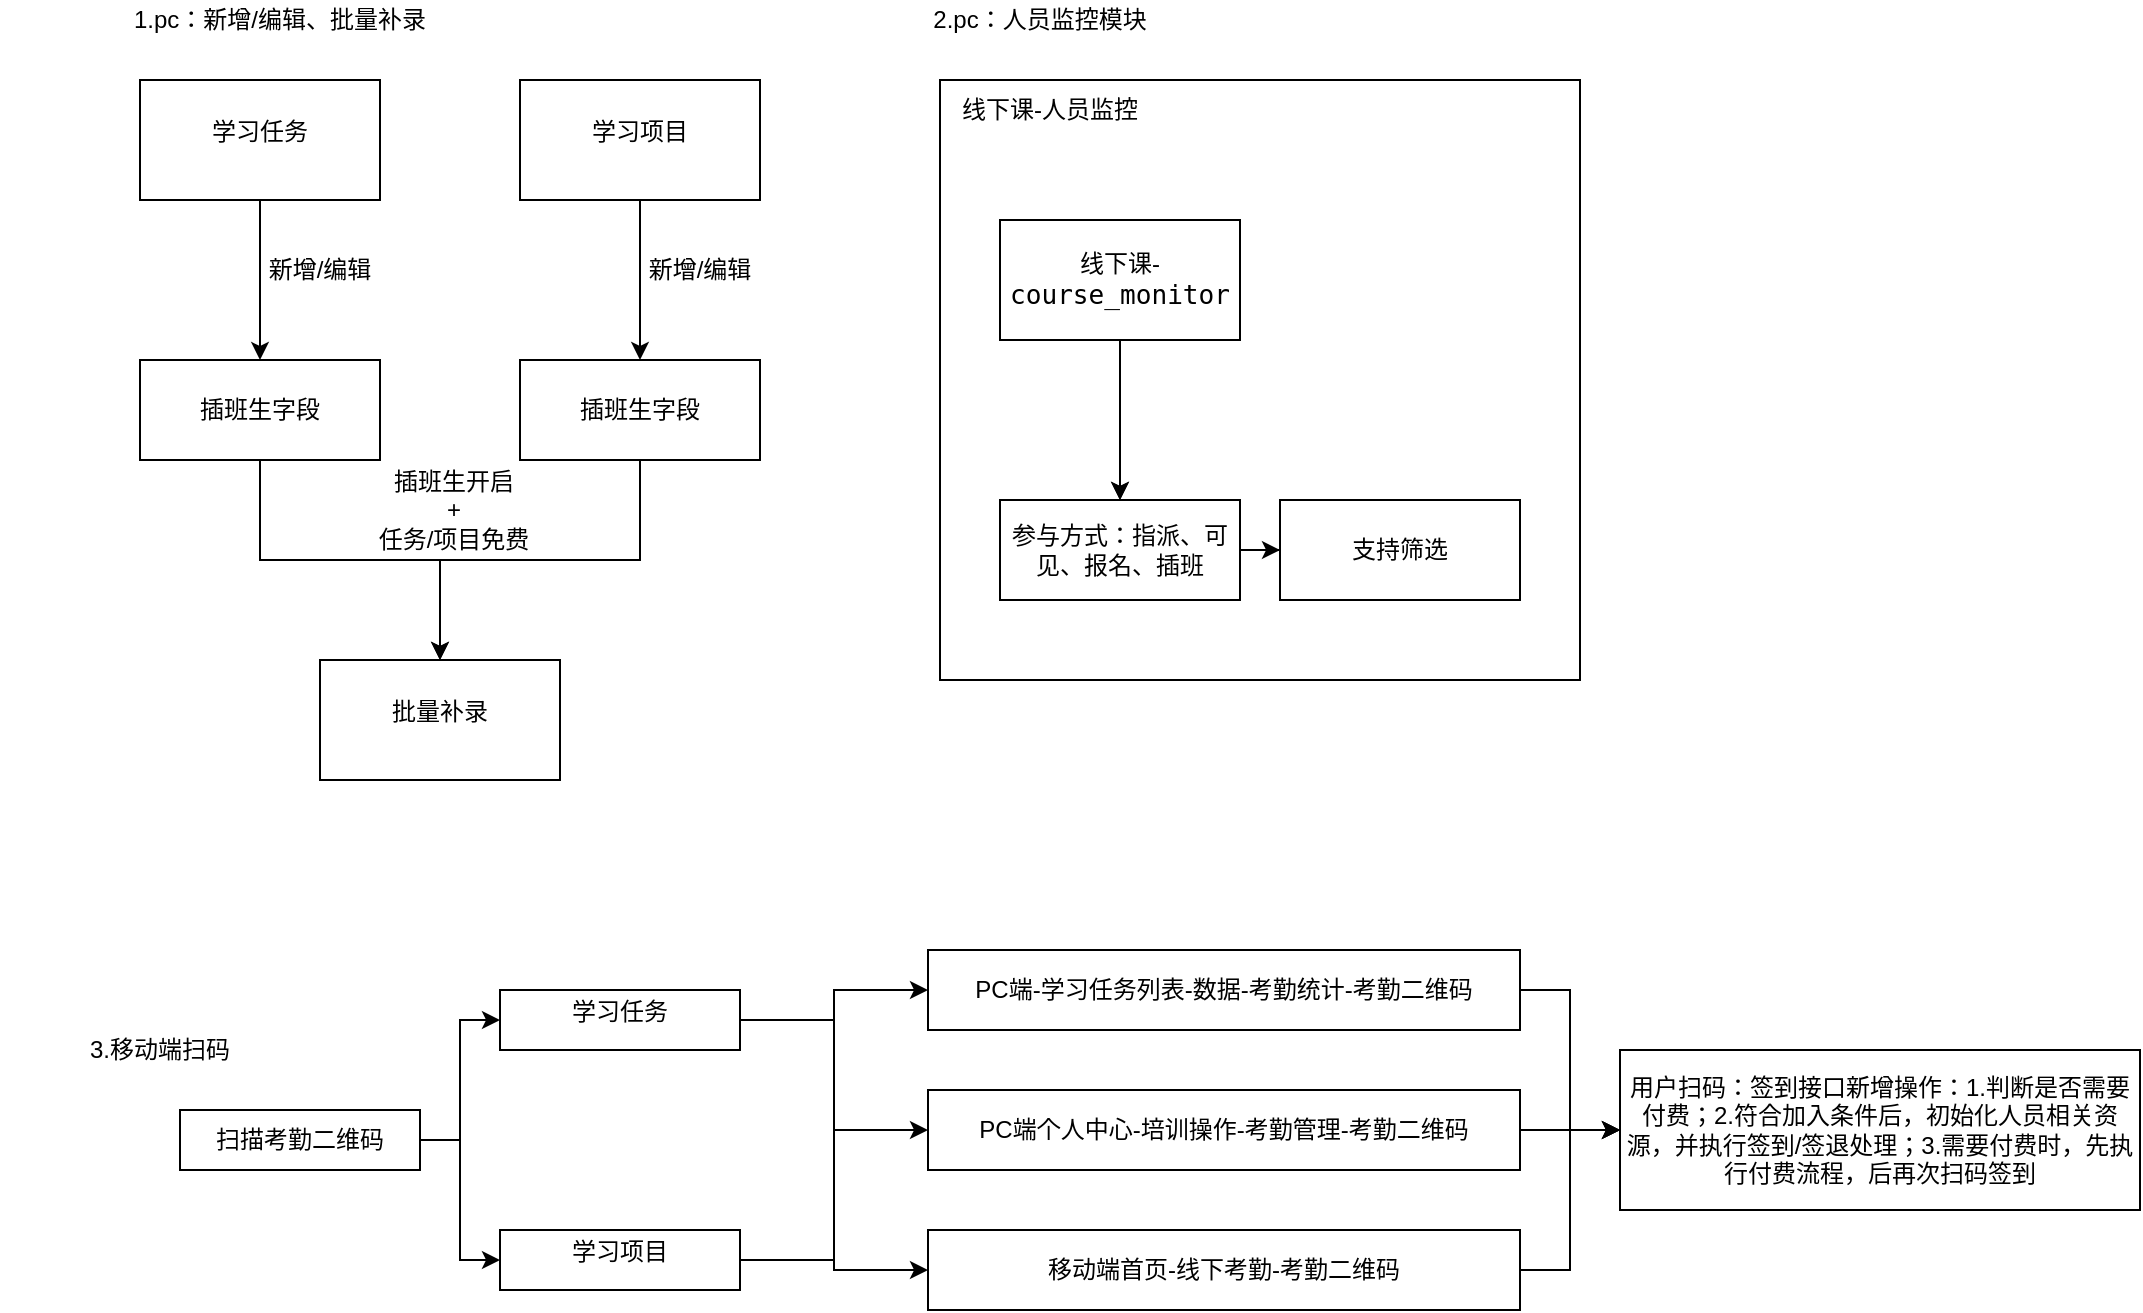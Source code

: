 <mxfile version="15.7.0" type="github">
  <diagram id="QQz61ZircIYbnm9vTsVw" name="第 1 页">
    <mxGraphModel dx="2489" dy="762" grid="1" gridSize="10" guides="1" tooltips="1" connect="1" arrows="1" fold="1" page="1" pageScale="1" pageWidth="827" pageHeight="1169" math="0" shadow="0">
      <root>
        <mxCell id="0" />
        <mxCell id="1" parent="0" />
        <mxCell id="unKhJV9gm8ckkjL5pCyX-3" style="edgeStyle=orthogonalEdgeStyle;rounded=0;orthogonalLoop=1;jettySize=auto;html=1;" edge="1" parent="1" source="unKhJV9gm8ckkjL5pCyX-1">
          <mxGeometry relative="1" as="geometry">
            <mxPoint x="-10" y="200" as="targetPoint" />
          </mxGeometry>
        </mxCell>
        <mxCell id="unKhJV9gm8ckkjL5pCyX-1" value="&lt;div class=&quot;lake-content&quot;&gt;&lt;p id=&quot;ud83db1a8&quot; class=&quot;ne-p&quot; style=&quot;margin: 0 ; padding: 0 ; min-height: 24px&quot;&gt;&lt;span class=&quot;ne-text&quot;&gt;学习任务&lt;/span&gt;&lt;/p&gt;&lt;/div&gt;" style="rounded=0;whiteSpace=wrap;html=1;" vertex="1" parent="1">
          <mxGeometry x="-70" y="60" width="120" height="60" as="geometry" />
        </mxCell>
        <mxCell id="unKhJV9gm8ckkjL5pCyX-8" style="edgeStyle=orthogonalEdgeStyle;rounded=0;orthogonalLoop=1;jettySize=auto;html=1;entryX=0.5;entryY=0;entryDx=0;entryDy=0;" edge="1" parent="1" source="unKhJV9gm8ckkjL5pCyX-2" target="unKhJV9gm8ckkjL5pCyX-6">
          <mxGeometry relative="1" as="geometry" />
        </mxCell>
        <mxCell id="unKhJV9gm8ckkjL5pCyX-2" value="&lt;div class=&quot;lake-content&quot;&gt;&lt;p id=&quot;ud83db1a8&quot; class=&quot;ne-p&quot; style=&quot;margin: 0 ; padding: 0 ; min-height: 24px&quot;&gt;&lt;span class=&quot;ne-text&quot;&gt;学习项目&lt;/span&gt;&lt;/p&gt;&lt;/div&gt;" style="rounded=0;whiteSpace=wrap;html=1;" vertex="1" parent="1">
          <mxGeometry x="120" y="60" width="120" height="60" as="geometry" />
        </mxCell>
        <mxCell id="unKhJV9gm8ckkjL5pCyX-11" style="edgeStyle=orthogonalEdgeStyle;rounded=0;orthogonalLoop=1;jettySize=auto;html=1;entryX=0.5;entryY=0;entryDx=0;entryDy=0;" edge="1" parent="1" source="unKhJV9gm8ckkjL5pCyX-4" target="unKhJV9gm8ckkjL5pCyX-9">
          <mxGeometry relative="1" as="geometry" />
        </mxCell>
        <mxCell id="unKhJV9gm8ckkjL5pCyX-4" value="&lt;div class=&quot;lake-content&quot;&gt;&lt;span class=&quot;ne-text&quot;&gt;插班生字段&lt;/span&gt;&lt;/div&gt;" style="rounded=0;whiteSpace=wrap;html=1;" vertex="1" parent="1">
          <mxGeometry x="-70" y="200" width="120" height="50" as="geometry" />
        </mxCell>
        <mxCell id="unKhJV9gm8ckkjL5pCyX-5" value="新增/编辑" style="text;html=1;strokeColor=none;fillColor=none;align=center;verticalAlign=middle;whiteSpace=wrap;rounded=0;" vertex="1" parent="1">
          <mxGeometry x="-10" y="140" width="60" height="30" as="geometry" />
        </mxCell>
        <mxCell id="unKhJV9gm8ckkjL5pCyX-12" style="edgeStyle=orthogonalEdgeStyle;rounded=0;orthogonalLoop=1;jettySize=auto;html=1;entryX=0.5;entryY=0;entryDx=0;entryDy=0;" edge="1" parent="1" source="unKhJV9gm8ckkjL5pCyX-6" target="unKhJV9gm8ckkjL5pCyX-9">
          <mxGeometry relative="1" as="geometry" />
        </mxCell>
        <mxCell id="unKhJV9gm8ckkjL5pCyX-6" value="&lt;div class=&quot;lake-content&quot;&gt;&lt;span class=&quot;ne-text&quot;&gt;插班生字段&lt;/span&gt;&lt;/div&gt;" style="rounded=0;whiteSpace=wrap;html=1;" vertex="1" parent="1">
          <mxGeometry x="120" y="200" width="120" height="50" as="geometry" />
        </mxCell>
        <mxCell id="unKhJV9gm8ckkjL5pCyX-7" value="新增/编辑" style="text;html=1;strokeColor=none;fillColor=none;align=center;verticalAlign=middle;whiteSpace=wrap;rounded=0;" vertex="1" parent="1">
          <mxGeometry x="180" y="140" width="60" height="30" as="geometry" />
        </mxCell>
        <mxCell id="unKhJV9gm8ckkjL5pCyX-9" value="&lt;div class=&quot;lake-content&quot;&gt;&lt;div class=&quot;lake-content&quot;&gt;&lt;p id=&quot;u82029323&quot; class=&quot;ne-p&quot; style=&quot;margin: 0 ; padding: 0 ; min-height: 24px&quot;&gt;&lt;span class=&quot;ne-text&quot;&gt;批量补录&lt;/span&gt;&lt;/p&gt;&lt;/div&gt;&lt;/div&gt;" style="rounded=0;whiteSpace=wrap;html=1;" vertex="1" parent="1">
          <mxGeometry x="20" y="350" width="120" height="60" as="geometry" />
        </mxCell>
        <mxCell id="unKhJV9gm8ckkjL5pCyX-20" value="" style="rounded=0;whiteSpace=wrap;html=1;labelBackgroundColor=#FFFFFF;fontColor=#000000;" vertex="1" parent="1">
          <mxGeometry x="330" y="60" width="320" height="300" as="geometry" />
        </mxCell>
        <mxCell id="unKhJV9gm8ckkjL5pCyX-17" value="线下课-&lt;span style=&quot;font-family: &amp;#34;jetbrains mono&amp;#34; , monospace ; font-size: 9.8pt ; background-color: rgb(255 , 255 , 255)&quot;&gt;course_monitor&lt;/span&gt;" style="rounded=0;whiteSpace=wrap;html=1;" vertex="1" parent="1">
          <mxGeometry x="360" y="130" width="120" height="60" as="geometry" />
        </mxCell>
        <mxCell id="unKhJV9gm8ckkjL5pCyX-18" style="edgeStyle=orthogonalEdgeStyle;rounded=0;orthogonalLoop=1;jettySize=auto;html=1;fontColor=#000000;" edge="1" parent="1" source="unKhJV9gm8ckkjL5pCyX-17">
          <mxGeometry relative="1" as="geometry">
            <mxPoint x="420" y="270" as="targetPoint" />
          </mxGeometry>
        </mxCell>
        <mxCell id="unKhJV9gm8ckkjL5pCyX-27" style="edgeStyle=orthogonalEdgeStyle;rounded=0;orthogonalLoop=1;jettySize=auto;html=1;fontColor=#000000;" edge="1" parent="1" source="unKhJV9gm8ckkjL5pCyX-19" target="unKhJV9gm8ckkjL5pCyX-26">
          <mxGeometry relative="1" as="geometry" />
        </mxCell>
        <mxCell id="unKhJV9gm8ckkjL5pCyX-19" value="&lt;div class=&quot;lake-content&quot;&gt;&lt;span&gt;参与方式&lt;/span&gt;：&lt;span&gt;指派、可见、报名、插班&lt;/span&gt;&lt;/div&gt;" style="rounded=0;whiteSpace=wrap;html=1;" vertex="1" parent="1">
          <mxGeometry x="360" y="270" width="120" height="50" as="geometry" />
        </mxCell>
        <mxCell id="unKhJV9gm8ckkjL5pCyX-21" value="线下课-人员监控" style="text;html=1;strokeColor=none;fillColor=none;align=center;verticalAlign=middle;whiteSpace=wrap;rounded=0;labelBackgroundColor=#FFFFFF;fontColor=#000000;" vertex="1" parent="1">
          <mxGeometry x="330" y="60" width="110" height="30" as="geometry" />
        </mxCell>
        <mxCell id="unKhJV9gm8ckkjL5pCyX-22" value="线下课-&lt;span style=&quot;font-family: &amp;#34;jetbrains mono&amp;#34; , monospace ; font-size: 9.8pt ; background-color: rgb(255 , 255 , 255)&quot;&gt;course_monitor&lt;/span&gt;" style="rounded=0;whiteSpace=wrap;html=1;" vertex="1" parent="1">
          <mxGeometry x="360" y="130" width="120" height="60" as="geometry" />
        </mxCell>
        <mxCell id="unKhJV9gm8ckkjL5pCyX-23" style="edgeStyle=orthogonalEdgeStyle;rounded=0;orthogonalLoop=1;jettySize=auto;html=1;fontColor=#000000;" edge="1" source="unKhJV9gm8ckkjL5pCyX-22" parent="1">
          <mxGeometry relative="1" as="geometry">
            <mxPoint x="420" y="270" as="targetPoint" />
          </mxGeometry>
        </mxCell>
        <mxCell id="unKhJV9gm8ckkjL5pCyX-26" value="&lt;div class=&quot;lake-content&quot;&gt;支持筛选&lt;/div&gt;" style="rounded=0;whiteSpace=wrap;html=1;" vertex="1" parent="1">
          <mxGeometry x="500" y="270" width="120" height="50" as="geometry" />
        </mxCell>
        <mxCell id="unKhJV9gm8ckkjL5pCyX-28" value="插班生开启 &lt;br&gt;+ &lt;br&gt;任务/项目免费" style="text;html=1;strokeColor=none;fillColor=none;align=center;verticalAlign=middle;whiteSpace=wrap;rounded=0;" vertex="1" parent="1">
          <mxGeometry x="47" y="260" width="80" height="30" as="geometry" />
        </mxCell>
        <mxCell id="unKhJV9gm8ckkjL5pCyX-48" style="edgeStyle=orthogonalEdgeStyle;rounded=0;orthogonalLoop=1;jettySize=auto;html=1;entryX=0;entryY=0.5;entryDx=0;entryDy=0;fontColor=#000000;" edge="1" parent="1" source="unKhJV9gm8ckkjL5pCyX-50" target="unKhJV9gm8ckkjL5pCyX-52">
          <mxGeometry relative="1" as="geometry" />
        </mxCell>
        <mxCell id="unKhJV9gm8ckkjL5pCyX-49" style="edgeStyle=orthogonalEdgeStyle;rounded=0;orthogonalLoop=1;jettySize=auto;html=1;entryX=0;entryY=0.5;entryDx=0;entryDy=0;fontColor=#000000;" edge="1" parent="1" source="unKhJV9gm8ckkjL5pCyX-50" target="unKhJV9gm8ckkjL5pCyX-54">
          <mxGeometry relative="1" as="geometry" />
        </mxCell>
        <mxCell id="unKhJV9gm8ckkjL5pCyX-50" value="&lt;div class=&quot;lake-content&quot;&gt;&lt;span class=&quot;ne-text&quot;&gt;扫描考勤二维码&lt;/span&gt;&lt;/div&gt;" style="rounded=0;whiteSpace=wrap;html=1;labelBackgroundColor=#FFFFFF;fontColor=#000000;" vertex="1" parent="1">
          <mxGeometry x="-50" y="575" width="120" height="30" as="geometry" />
        </mxCell>
        <mxCell id="unKhJV9gm8ckkjL5pCyX-51" style="edgeStyle=orthogonalEdgeStyle;rounded=0;orthogonalLoop=1;jettySize=auto;html=1;entryX=0;entryY=0.5;entryDx=0;entryDy=0;fontColor=#000000;" edge="1" parent="1" source="unKhJV9gm8ckkjL5pCyX-52" target="unKhJV9gm8ckkjL5pCyX-58">
          <mxGeometry relative="1" as="geometry" />
        </mxCell>
        <mxCell id="unKhJV9gm8ckkjL5pCyX-68" style="edgeStyle=orthogonalEdgeStyle;rounded=0;orthogonalLoop=1;jettySize=auto;html=1;entryX=0;entryY=0.5;entryDx=0;entryDy=0;fontColor=#000000;" edge="1" parent="1" source="unKhJV9gm8ckkjL5pCyX-52" target="unKhJV9gm8ckkjL5pCyX-66">
          <mxGeometry relative="1" as="geometry" />
        </mxCell>
        <mxCell id="unKhJV9gm8ckkjL5pCyX-52" value="&lt;div class=&quot;lake-content&quot;&gt;&lt;p id=&quot;u7b562a75&quot; class=&quot;ne-p&quot; style=&quot;margin: 0 ; padding: 0 ; min-height: 24px&quot;&gt;&lt;span class=&quot;ne-text&quot;&gt;学习任务&lt;/span&gt;&lt;/p&gt;&lt;/div&gt;" style="rounded=0;whiteSpace=wrap;html=1;labelBackgroundColor=#FFFFFF;fontColor=#000000;" vertex="1" parent="1">
          <mxGeometry x="110" y="515" width="120" height="30" as="geometry" />
        </mxCell>
        <mxCell id="unKhJV9gm8ckkjL5pCyX-73" style="edgeStyle=orthogonalEdgeStyle;rounded=0;orthogonalLoop=1;jettySize=auto;html=1;entryX=0;entryY=0.5;entryDx=0;entryDy=0;fontColor=#000000;" edge="1" parent="1" source="unKhJV9gm8ckkjL5pCyX-54" target="unKhJV9gm8ckkjL5pCyX-65">
          <mxGeometry relative="1" as="geometry" />
        </mxCell>
        <mxCell id="unKhJV9gm8ckkjL5pCyX-54" value="&lt;div class=&quot;lake-content&quot;&gt;&lt;p id=&quot;u7b562a75&quot; class=&quot;ne-p&quot; style=&quot;margin: 0 ; padding: 0 ; min-height: 24px&quot;&gt;&lt;span class=&quot;ne-text&quot;&gt;学习项目&lt;/span&gt;&lt;/p&gt;&lt;/div&gt;" style="rounded=0;whiteSpace=wrap;html=1;labelBackgroundColor=#FFFFFF;fontColor=#000000;" vertex="1" parent="1">
          <mxGeometry x="110" y="635" width="120" height="30" as="geometry" />
        </mxCell>
        <mxCell id="unKhJV9gm8ckkjL5pCyX-70" style="edgeStyle=orthogonalEdgeStyle;rounded=0;orthogonalLoop=1;jettySize=auto;html=1;entryX=0;entryY=0.5;entryDx=0;entryDy=0;fontColor=#000000;" edge="1" parent="1" source="unKhJV9gm8ckkjL5pCyX-58" target="unKhJV9gm8ckkjL5pCyX-69">
          <mxGeometry relative="1" as="geometry" />
        </mxCell>
        <mxCell id="unKhJV9gm8ckkjL5pCyX-58" value="&lt;span&gt;PC端-学习任务列表-数据-考勤统计-考勤二维码&lt;/span&gt;" style="rounded=0;whiteSpace=wrap;html=1;labelBackgroundColor=#FFFFFF;fontColor=#000000;" vertex="1" parent="1">
          <mxGeometry x="324" y="495" width="296" height="40" as="geometry" />
        </mxCell>
        <mxCell id="unKhJV9gm8ckkjL5pCyX-71" style="edgeStyle=orthogonalEdgeStyle;rounded=0;orthogonalLoop=1;jettySize=auto;html=1;entryX=0;entryY=0.5;entryDx=0;entryDy=0;fontColor=#000000;" edge="1" parent="1" source="unKhJV9gm8ckkjL5pCyX-65" target="unKhJV9gm8ckkjL5pCyX-69">
          <mxGeometry relative="1" as="geometry" />
        </mxCell>
        <mxCell id="unKhJV9gm8ckkjL5pCyX-65" value="&lt;div class=&quot;lake-content&quot;&gt;&lt;span class=&quot;ne-text&quot;&gt;PC端个人中心-培训操作-考勤管理-考勤二维码&lt;/span&gt;&lt;/div&gt;" style="rounded=0;whiteSpace=wrap;html=1;labelBackgroundColor=#FFFFFF;fontColor=#000000;" vertex="1" parent="1">
          <mxGeometry x="324" y="565" width="296" height="40" as="geometry" />
        </mxCell>
        <mxCell id="unKhJV9gm8ckkjL5pCyX-72" style="edgeStyle=orthogonalEdgeStyle;rounded=0;orthogonalLoop=1;jettySize=auto;html=1;entryX=0;entryY=0.5;entryDx=0;entryDy=0;fontColor=#000000;" edge="1" parent="1" source="unKhJV9gm8ckkjL5pCyX-66" target="unKhJV9gm8ckkjL5pCyX-69">
          <mxGeometry relative="1" as="geometry" />
        </mxCell>
        <mxCell id="unKhJV9gm8ckkjL5pCyX-66" value="&lt;div class=&quot;lake-content&quot;&gt;&lt;span class=&quot;ne-text&quot;&gt;移动端首页-线下考勤-考勤二维码&lt;/span&gt;&lt;/div&gt;" style="rounded=0;whiteSpace=wrap;html=1;labelBackgroundColor=#FFFFFF;fontColor=#000000;" vertex="1" parent="1">
          <mxGeometry x="324" y="635" width="296" height="40" as="geometry" />
        </mxCell>
        <mxCell id="unKhJV9gm8ckkjL5pCyX-69" value="&lt;div class=&quot;lake-content&quot;&gt;&lt;p id=&quot;u7b562a75&quot; class=&quot;ne-p&quot; style=&quot;margin: 0 ; padding: 0 ; min-height: 24px&quot;&gt;&lt;span class=&quot;ne-text&quot;&gt;用户扫码：签到接口新增操作：1.判断是否需要付费；2.符合加入条件后，初始化人员相关资源，并执行签到/签退处理；3.需要付费时，先执行付费流程，后再次扫码签到&lt;/span&gt;&lt;/p&gt;&lt;/div&gt;" style="rounded=0;whiteSpace=wrap;html=1;labelBackgroundColor=#FFFFFF;fontColor=#000000;" vertex="1" parent="1">
          <mxGeometry x="670" y="545" width="260" height="80" as="geometry" />
        </mxCell>
        <mxCell id="unKhJV9gm8ckkjL5pCyX-75" value="1.pc：新增/编辑、批量补录" style="text;html=1;strokeColor=none;fillColor=none;align=center;verticalAlign=middle;whiteSpace=wrap;rounded=0;labelBackgroundColor=#FFFFFF;fontColor=#000000;" vertex="1" parent="1">
          <mxGeometry x="-80" y="20" width="160" height="20" as="geometry" />
        </mxCell>
        <mxCell id="unKhJV9gm8ckkjL5pCyX-76" value="2.pc：人员监控模块" style="text;html=1;strokeColor=none;fillColor=none;align=center;verticalAlign=middle;whiteSpace=wrap;rounded=0;labelBackgroundColor=#FFFFFF;fontColor=#000000;" vertex="1" parent="1">
          <mxGeometry x="300" y="20" width="160" height="20" as="geometry" />
        </mxCell>
        <mxCell id="unKhJV9gm8ckkjL5pCyX-77" value="3.移动端扫码" style="text;html=1;strokeColor=none;fillColor=none;align=center;verticalAlign=middle;whiteSpace=wrap;rounded=0;labelBackgroundColor=#FFFFFF;fontColor=#000000;" vertex="1" parent="1">
          <mxGeometry x="-140" y="535" width="160" height="20" as="geometry" />
        </mxCell>
      </root>
    </mxGraphModel>
  </diagram>
</mxfile>
